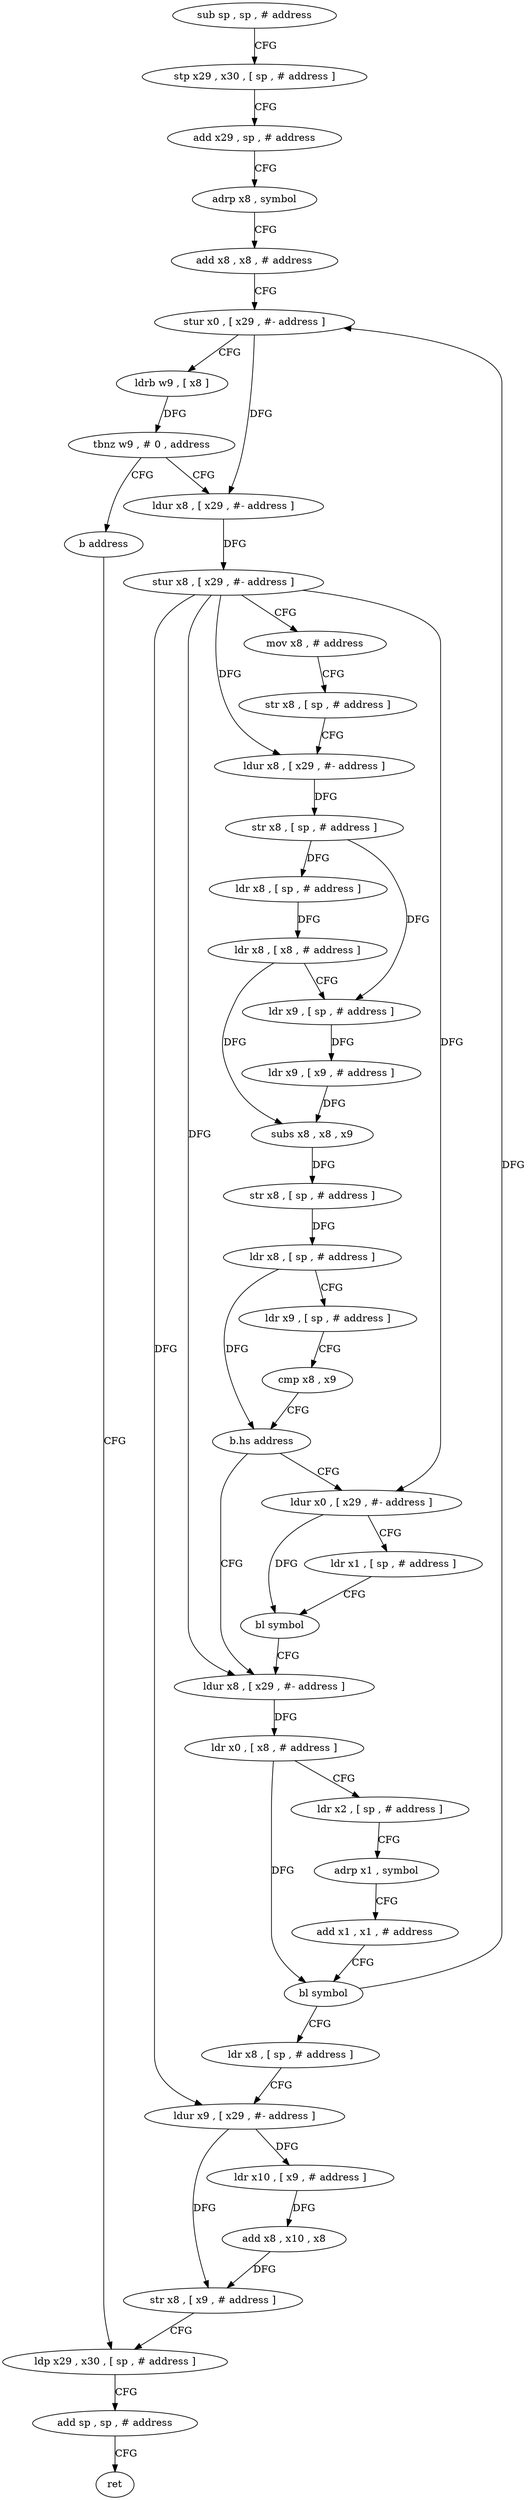 digraph "func" {
"4233788" [label = "sub sp , sp , # address" ]
"4233792" [label = "stp x29 , x30 , [ sp , # address ]" ]
"4233796" [label = "add x29 , sp , # address" ]
"4233800" [label = "adrp x8 , symbol" ]
"4233804" [label = "add x8 , x8 , # address" ]
"4233808" [label = "stur x0 , [ x29 , #- address ]" ]
"4233812" [label = "ldrb w9 , [ x8 ]" ]
"4233816" [label = "tbnz w9 , # 0 , address" ]
"4233824" [label = "ldur x8 , [ x29 , #- address ]" ]
"4233820" [label = "b address" ]
"4233828" [label = "stur x8 , [ x29 , #- address ]" ]
"4233832" [label = "mov x8 , # address" ]
"4233836" [label = "str x8 , [ sp , # address ]" ]
"4233840" [label = "ldur x8 , [ x29 , #- address ]" ]
"4233844" [label = "str x8 , [ sp , # address ]" ]
"4233848" [label = "ldr x8 , [ sp , # address ]" ]
"4233852" [label = "ldr x8 , [ x8 , # address ]" ]
"4233856" [label = "ldr x9 , [ sp , # address ]" ]
"4233860" [label = "ldr x9 , [ x9 , # address ]" ]
"4233864" [label = "subs x8 , x8 , x9" ]
"4233868" [label = "str x8 , [ sp , # address ]" ]
"4233872" [label = "ldr x8 , [ sp , # address ]" ]
"4233876" [label = "ldr x9 , [ sp , # address ]" ]
"4233880" [label = "cmp x8 , x9" ]
"4233884" [label = "b.hs address" ]
"4233900" [label = "ldur x8 , [ x29 , #- address ]" ]
"4233888" [label = "ldur x0 , [ x29 , #- address ]" ]
"4233944" [label = "ldp x29 , x30 , [ sp , # address ]" ]
"4233904" [label = "ldr x0 , [ x8 , # address ]" ]
"4233908" [label = "ldr x2 , [ sp , # address ]" ]
"4233912" [label = "adrp x1 , symbol" ]
"4233916" [label = "add x1 , x1 , # address" ]
"4233920" [label = "bl symbol" ]
"4233924" [label = "ldr x8 , [ sp , # address ]" ]
"4233928" [label = "ldur x9 , [ x29 , #- address ]" ]
"4233932" [label = "ldr x10 , [ x9 , # address ]" ]
"4233936" [label = "add x8 , x10 , x8" ]
"4233940" [label = "str x8 , [ x9 , # address ]" ]
"4233892" [label = "ldr x1 , [ sp , # address ]" ]
"4233896" [label = "bl symbol" ]
"4233948" [label = "add sp , sp , # address" ]
"4233952" [label = "ret" ]
"4233788" -> "4233792" [ label = "CFG" ]
"4233792" -> "4233796" [ label = "CFG" ]
"4233796" -> "4233800" [ label = "CFG" ]
"4233800" -> "4233804" [ label = "CFG" ]
"4233804" -> "4233808" [ label = "CFG" ]
"4233808" -> "4233812" [ label = "CFG" ]
"4233808" -> "4233824" [ label = "DFG" ]
"4233812" -> "4233816" [ label = "DFG" ]
"4233816" -> "4233824" [ label = "CFG" ]
"4233816" -> "4233820" [ label = "CFG" ]
"4233824" -> "4233828" [ label = "DFG" ]
"4233820" -> "4233944" [ label = "CFG" ]
"4233828" -> "4233832" [ label = "CFG" ]
"4233828" -> "4233840" [ label = "DFG" ]
"4233828" -> "4233900" [ label = "DFG" ]
"4233828" -> "4233928" [ label = "DFG" ]
"4233828" -> "4233888" [ label = "DFG" ]
"4233832" -> "4233836" [ label = "CFG" ]
"4233836" -> "4233840" [ label = "CFG" ]
"4233840" -> "4233844" [ label = "DFG" ]
"4233844" -> "4233848" [ label = "DFG" ]
"4233844" -> "4233856" [ label = "DFG" ]
"4233848" -> "4233852" [ label = "DFG" ]
"4233852" -> "4233856" [ label = "CFG" ]
"4233852" -> "4233864" [ label = "DFG" ]
"4233856" -> "4233860" [ label = "DFG" ]
"4233860" -> "4233864" [ label = "DFG" ]
"4233864" -> "4233868" [ label = "DFG" ]
"4233868" -> "4233872" [ label = "DFG" ]
"4233872" -> "4233876" [ label = "CFG" ]
"4233872" -> "4233884" [ label = "DFG" ]
"4233876" -> "4233880" [ label = "CFG" ]
"4233880" -> "4233884" [ label = "CFG" ]
"4233884" -> "4233900" [ label = "CFG" ]
"4233884" -> "4233888" [ label = "CFG" ]
"4233900" -> "4233904" [ label = "DFG" ]
"4233888" -> "4233892" [ label = "CFG" ]
"4233888" -> "4233896" [ label = "DFG" ]
"4233944" -> "4233948" [ label = "CFG" ]
"4233904" -> "4233908" [ label = "CFG" ]
"4233904" -> "4233920" [ label = "DFG" ]
"4233908" -> "4233912" [ label = "CFG" ]
"4233912" -> "4233916" [ label = "CFG" ]
"4233916" -> "4233920" [ label = "CFG" ]
"4233920" -> "4233924" [ label = "CFG" ]
"4233920" -> "4233808" [ label = "DFG" ]
"4233924" -> "4233928" [ label = "CFG" ]
"4233928" -> "4233932" [ label = "DFG" ]
"4233928" -> "4233940" [ label = "DFG" ]
"4233932" -> "4233936" [ label = "DFG" ]
"4233936" -> "4233940" [ label = "DFG" ]
"4233940" -> "4233944" [ label = "CFG" ]
"4233892" -> "4233896" [ label = "CFG" ]
"4233896" -> "4233900" [ label = "CFG" ]
"4233948" -> "4233952" [ label = "CFG" ]
}
